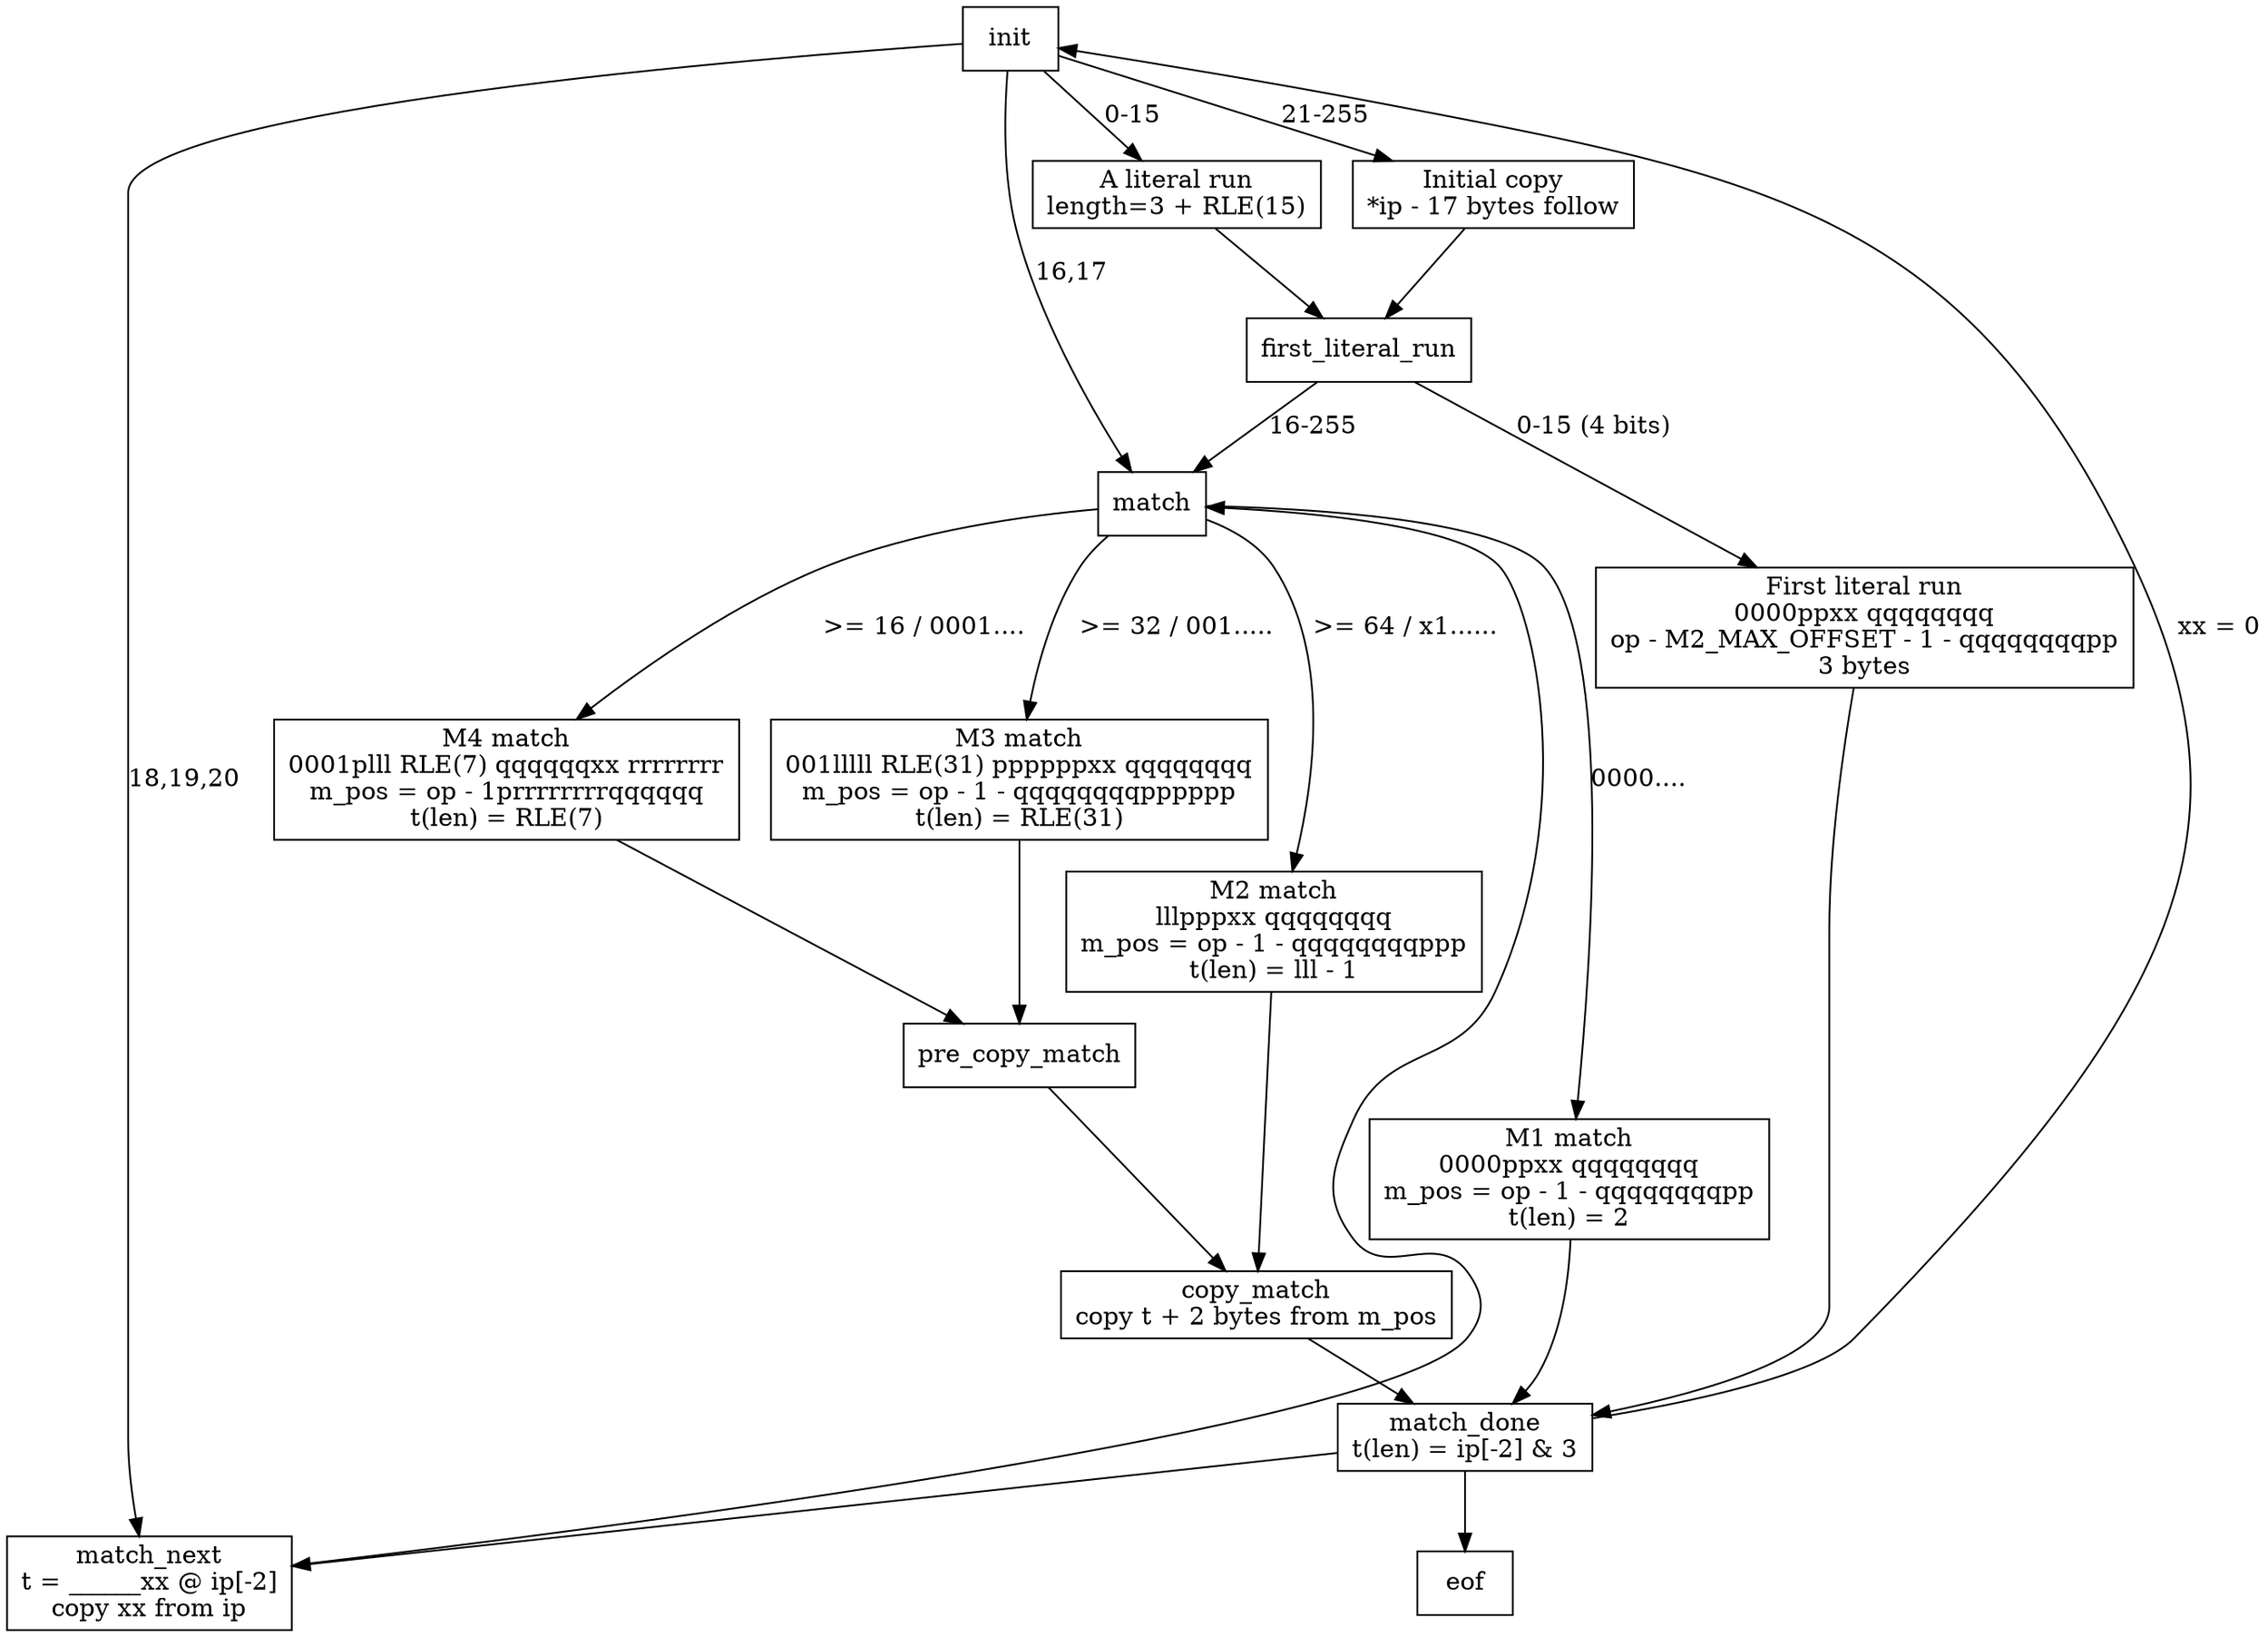 digraph G {
	node [shape=box];
	init -> a_literal_run [label="0-15"];
	init -> match [label="16,17"];
	init -> match_next [label="18,19,20"];
	init -> init_copy [label="21-255"];

	init_copy [label="Initial copy\n*ip - 17 bytes follow"];
	init_copy -> first_literal_run;

	a_literal_run [label="A literal run\nlength=3 + RLE(15)"];

	a_literal_run -> first_literal_run;

	first_literal_run -> match [label="16-255"];

	first_literal_run -> first_literal_run_do [label="0-15 (4 bits)"];

	first_literal_run_do [label="First literal run\n0000ppxx qqqqqqqq\nop - M2_MAX_OFFSET - 1 - qqqqqqqqpp\n3 bytes\n"];

	first_literal_run_do -> match_done;

	match -> match_m2 [label=">= 64 / x1......"];
	match -> match_m3 [label=">= 32 / 001....."];
	match -> match_m4 [label=">= 16 / 0001...."];
	match -> match_m1 [label="0000...."];

	match_m2 [label="M2 match\nlllpppxx qqqqqqqq\nm_pos = op - 1 - qqqqqqqqppp\nt(len) = lll - 1"];
	match_m2 -> copy_match;

	match_m3 [label="M3 match\n001lllll RLE(31) ppppppxx qqqqqqqq\nm_pos = op - 1 - qqqqqqqqpppppp\nt(len) = RLE(31)"];
	match_m3 -> pre_copy_match;

	match_m4 [label="M4 match\n0001plll RLE(7) qqqqqqxx rrrrrrrr\nm_pos = op - 1prrrrrrrrqqqqqq\nt(len) = RLE(7)"];
	match_m4 -> pre_copy_match;

	match_m1 [label="M1 match\n0000ppxx qqqqqqqq\nm_pos = op - 1 - qqqqqqqqpp\nt(len) = 2"];
	match_m1 -> match_done;

	pre_copy_match -> copy_match;

	copy_match [label="\N\ncopy t + 2 bytes from m_pos"];
	copy_match -> match_done;

	match_done [label="\N\nt(len) = ip[-2] & 3"];
	match_done -> eof;
	match_done -> match_next;
	match_done -> init [label="xx = 0",constraint=false];

	match_next [label="\N\nt = ______xx @ ip[-2]\ncopy xx from ip"];
	match_next -> match [constraint=false];

	eof;

}
